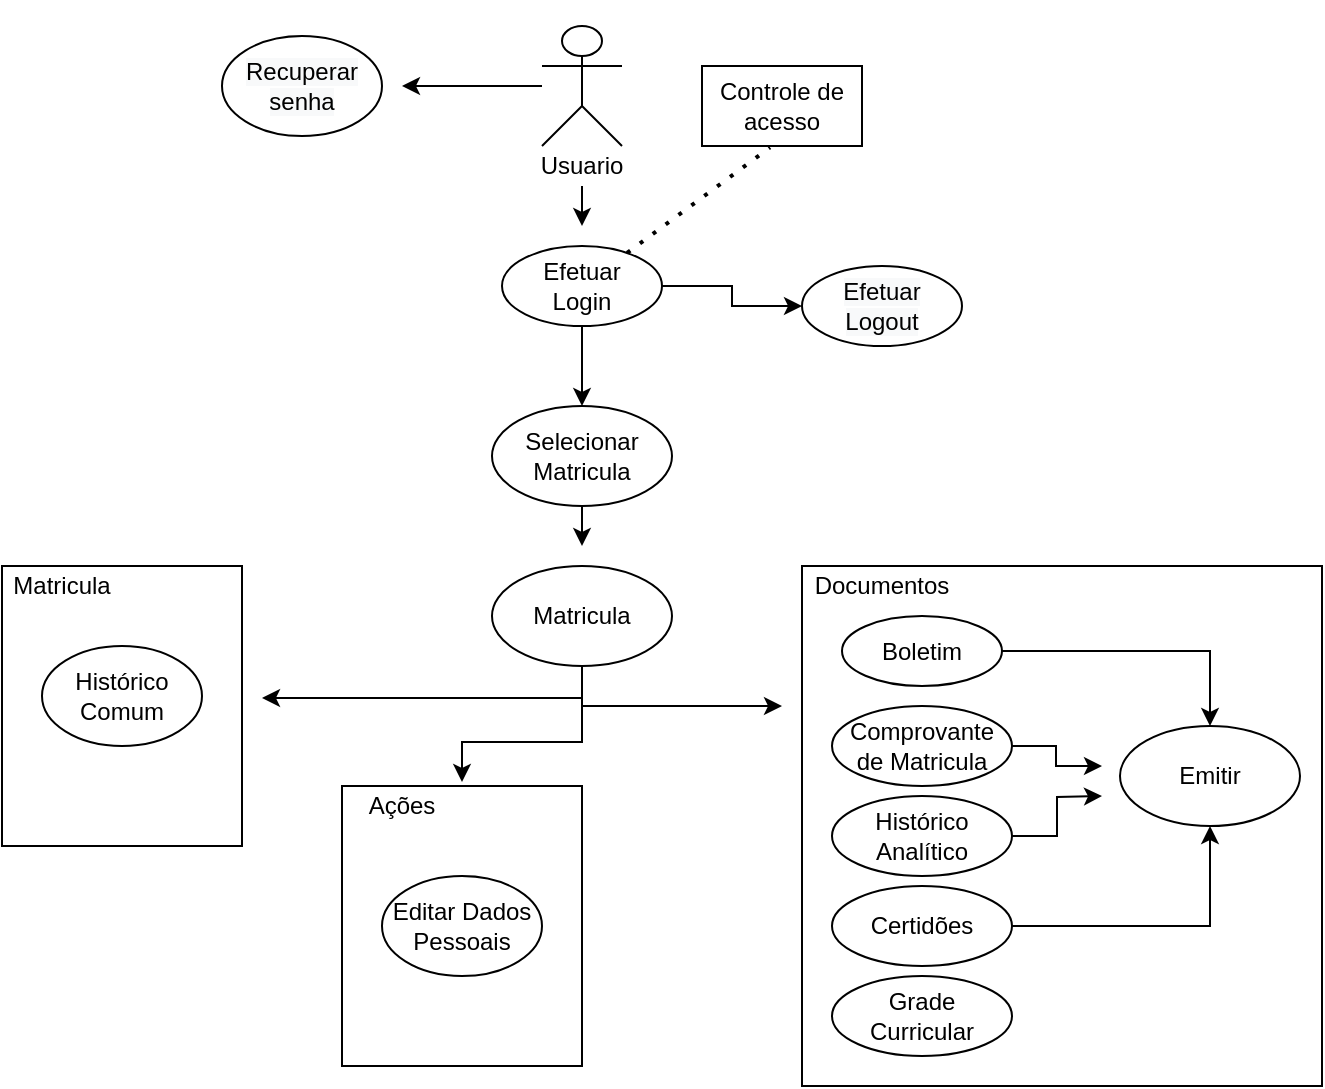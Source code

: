 <mxfile version="14.6.11" type="github">
  <diagram id="OPYDhyZw8JrzDwCMCelt" name="Page-1">
    <mxGraphModel dx="1694" dy="757" grid="1" gridSize="10" guides="1" tooltips="1" connect="1" arrows="1" fold="1" page="1" pageScale="1" pageWidth="827" pageHeight="1169" math="0" shadow="0">
      <root>
        <mxCell id="0" />
        <mxCell id="1" parent="0" />
        <mxCell id="HBqxv1bqDfTO-ePwxY_F-84" value="" style="rounded=0;whiteSpace=wrap;html=1;sketch=0;fontColor=none;" vertex="1" parent="1">
          <mxGeometry x="210" y="350" width="260" height="260" as="geometry" />
        </mxCell>
        <mxCell id="HBqxv1bqDfTO-ePwxY_F-85" value="Documentos" style="text;html=1;strokeColor=none;fillColor=none;align=center;verticalAlign=middle;whiteSpace=wrap;rounded=0;sketch=0;fontColor=none;" vertex="1" parent="1">
          <mxGeometry x="230" y="350" width="40" height="20" as="geometry" />
        </mxCell>
        <mxCell id="HBqxv1bqDfTO-ePwxY_F-82" value="" style="rounded=0;whiteSpace=wrap;html=1;sketch=0;fontColor=none;" vertex="1" parent="1">
          <mxGeometry x="-20" y="460" width="120" height="140" as="geometry" />
        </mxCell>
        <mxCell id="HBqxv1bqDfTO-ePwxY_F-83" value="Ações" style="text;html=1;strokeColor=none;fillColor=none;align=center;verticalAlign=middle;whiteSpace=wrap;rounded=0;sketch=0;fontColor=none;" vertex="1" parent="1">
          <mxGeometry x="-10" y="460" width="40" height="20" as="geometry" />
        </mxCell>
        <mxCell id="HBqxv1bqDfTO-ePwxY_F-80" value="" style="rounded=0;whiteSpace=wrap;html=1;sketch=0;fontColor=none;" vertex="1" parent="1">
          <mxGeometry x="-190" y="350" width="120" height="140" as="geometry" />
        </mxCell>
        <mxCell id="HBqxv1bqDfTO-ePwxY_F-74" style="edgeStyle=orthogonalEdgeStyle;rounded=0;orthogonalLoop=1;jettySize=auto;html=1;fontColor=none;" edge="1" parent="1" source="HBqxv1bqDfTO-ePwxY_F-5">
          <mxGeometry relative="1" as="geometry">
            <mxPoint x="10" y="110" as="targetPoint" />
          </mxGeometry>
        </mxCell>
        <mxCell id="HBqxv1bqDfTO-ePwxY_F-5" value="Actor" style="shape=umlActor;verticalLabelPosition=bottom;verticalAlign=top;outlineConnect=0;fontStyle=1;html=1;noLabel=1;fontColor=none;" vertex="1" parent="1">
          <mxGeometry x="80" y="80" width="40" height="60" as="geometry" />
        </mxCell>
        <mxCell id="HBqxv1bqDfTO-ePwxY_F-73" style="edgeStyle=orthogonalEdgeStyle;rounded=0;orthogonalLoop=1;jettySize=auto;html=1;exitX=0.5;exitY=1;exitDx=0;exitDy=0;fontColor=none;" edge="1" parent="1" source="HBqxv1bqDfTO-ePwxY_F-14">
          <mxGeometry relative="1" as="geometry">
            <mxPoint x="100" y="180" as="targetPoint" />
          </mxGeometry>
        </mxCell>
        <mxCell id="HBqxv1bqDfTO-ePwxY_F-14" value="Usuario" style="text;html=1;strokeColor=none;fillColor=none;align=center;verticalAlign=middle;whiteSpace=wrap;rounded=0;fontColor=none;" vertex="1" parent="1">
          <mxGeometry x="80" y="140" width="40" height="20" as="geometry" />
        </mxCell>
        <mxCell id="HBqxv1bqDfTO-ePwxY_F-31" value="Controle de acesso" style="rounded=0;whiteSpace=wrap;html=1;fontColor=none;" vertex="1" parent="1">
          <mxGeometry x="160" y="100" width="80" height="40" as="geometry" />
        </mxCell>
        <mxCell id="HBqxv1bqDfTO-ePwxY_F-43" value="" style="endArrow=none;dashed=1;html=1;dashPattern=1 3;strokeWidth=2;fontColor=none;entryX=0.425;entryY=1.018;entryDx=0;entryDy=0;entryPerimeter=0;" edge="1" parent="1" source="HBqxv1bqDfTO-ePwxY_F-49" target="HBqxv1bqDfTO-ePwxY_F-31">
          <mxGeometry width="50" height="50" relative="1" as="geometry">
            <mxPoint x="160" y="160" as="sourcePoint" />
            <mxPoint x="210" y="110" as="targetPoint" />
          </mxGeometry>
        </mxCell>
        <mxCell id="HBqxv1bqDfTO-ePwxY_F-45" value="&#xa;&#xa;&lt;span style=&quot;color: rgb(0, 0, 0); font-family: helvetica; font-size: 12px; font-style: normal; font-weight: 400; letter-spacing: normal; text-align: center; text-indent: 0px; text-transform: none; word-spacing: 0px; background-color: rgb(248, 249, 250); display: inline; float: none;&quot;&gt;Efetuar Logout&lt;/span&gt;&#xa;&#xa;" style="ellipse;whiteSpace=wrap;html=1;rounded=0;sketch=0;fontColor=none;" vertex="1" parent="1">
          <mxGeometry x="210" y="200" width="80" height="40" as="geometry" />
        </mxCell>
        <mxCell id="HBqxv1bqDfTO-ePwxY_F-72" style="edgeStyle=orthogonalEdgeStyle;rounded=0;orthogonalLoop=1;jettySize=auto;html=1;entryX=0;entryY=0.5;entryDx=0;entryDy=0;fontColor=none;" edge="1" parent="1" source="HBqxv1bqDfTO-ePwxY_F-49" target="HBqxv1bqDfTO-ePwxY_F-45">
          <mxGeometry relative="1" as="geometry" />
        </mxCell>
        <mxCell id="HBqxv1bqDfTO-ePwxY_F-77" style="edgeStyle=orthogonalEdgeStyle;rounded=0;orthogonalLoop=1;jettySize=auto;html=1;fontColor=none;" edge="1" parent="1" source="HBqxv1bqDfTO-ePwxY_F-49">
          <mxGeometry relative="1" as="geometry">
            <mxPoint x="100" y="270" as="targetPoint" />
          </mxGeometry>
        </mxCell>
        <mxCell id="HBqxv1bqDfTO-ePwxY_F-49" value="Efetuar &lt;br&gt;Login" style="ellipse;whiteSpace=wrap;html=1;rounded=0;sketch=0;fontColor=none;" vertex="1" parent="1">
          <mxGeometry x="60" y="190" width="80" height="40" as="geometry" />
        </mxCell>
        <mxCell id="HBqxv1bqDfTO-ePwxY_F-51" value="&#xa;&#xa;&lt;span style=&quot;color: rgb(0, 0, 0); font-family: helvetica; font-size: 12px; font-style: normal; font-weight: 400; letter-spacing: normal; text-align: center; text-indent: 0px; text-transform: none; word-spacing: 0px; background-color: rgb(248, 249, 250); display: inline; float: none;&quot;&gt;Recuperar senha&lt;/span&gt;&#xa;&#xa;" style="ellipse;whiteSpace=wrap;html=1;rounded=0;sketch=0;fontColor=none;" vertex="1" parent="1">
          <mxGeometry x="-80" y="85" width="80" height="50" as="geometry" />
        </mxCell>
        <mxCell id="HBqxv1bqDfTO-ePwxY_F-62" style="edgeStyle=orthogonalEdgeStyle;rounded=0;orthogonalLoop=1;jettySize=auto;html=1;fontColor=none;" edge="1" parent="1">
          <mxGeometry relative="1" as="geometry">
            <mxPoint x="100" y="375.0" as="sourcePoint" />
            <mxPoint x="-60" y="416" as="targetPoint" />
            <Array as="points">
              <mxPoint x="100" y="416" />
            </Array>
          </mxGeometry>
        </mxCell>
        <mxCell id="HBqxv1bqDfTO-ePwxY_F-63" style="edgeStyle=orthogonalEdgeStyle;rounded=0;orthogonalLoop=1;jettySize=auto;html=1;fontColor=none;" edge="1" parent="1">
          <mxGeometry relative="1" as="geometry">
            <mxPoint x="40" y="458" as="targetPoint" />
            <mxPoint x="100" y="374.0" as="sourcePoint" />
            <Array as="points">
              <mxPoint x="100" y="438" />
              <mxPoint x="40" y="438" />
            </Array>
          </mxGeometry>
        </mxCell>
        <mxCell id="HBqxv1bqDfTO-ePwxY_F-88" style="edgeStyle=orthogonalEdgeStyle;rounded=0;orthogonalLoop=1;jettySize=auto;html=1;fontColor=none;" edge="1" parent="1" source="HBqxv1bqDfTO-ePwxY_F-53">
          <mxGeometry relative="1" as="geometry">
            <mxPoint x="200" y="420" as="targetPoint" />
            <Array as="points">
              <mxPoint x="100" y="420" />
            </Array>
          </mxGeometry>
        </mxCell>
        <mxCell id="HBqxv1bqDfTO-ePwxY_F-53" value="Matricula" style="ellipse;whiteSpace=wrap;html=1;rounded=0;sketch=0;fontColor=none;" vertex="1" parent="1">
          <mxGeometry x="55" y="350" width="90" height="50" as="geometry" />
        </mxCell>
        <mxCell id="HBqxv1bqDfTO-ePwxY_F-57" value="Histórico&lt;br&gt;Comum" style="ellipse;whiteSpace=wrap;html=1;rounded=0;sketch=0;fontColor=none;" vertex="1" parent="1">
          <mxGeometry x="-170" y="390" width="80" height="50" as="geometry" />
        </mxCell>
        <mxCell id="HBqxv1bqDfTO-ePwxY_F-59" value="Editar Dados Pessoais" style="ellipse;whiteSpace=wrap;html=1;rounded=0;sketch=0;fontColor=none;" vertex="1" parent="1">
          <mxGeometry y="505" width="80" height="50" as="geometry" />
        </mxCell>
        <mxCell id="HBqxv1bqDfTO-ePwxY_F-96" style="edgeStyle=orthogonalEdgeStyle;rounded=0;orthogonalLoop=1;jettySize=auto;html=1;exitX=1;exitY=0.5;exitDx=0;exitDy=0;entryX=0.5;entryY=0;entryDx=0;entryDy=0;fontColor=none;" edge="1" parent="1" source="HBqxv1bqDfTO-ePwxY_F-61" target="HBqxv1bqDfTO-ePwxY_F-95">
          <mxGeometry relative="1" as="geometry" />
        </mxCell>
        <mxCell id="HBqxv1bqDfTO-ePwxY_F-61" value="Boletim" style="ellipse;whiteSpace=wrap;html=1;rounded=0;sketch=0;fontColor=none;" vertex="1" parent="1">
          <mxGeometry x="230" y="375" width="80" height="35" as="geometry" />
        </mxCell>
        <mxCell id="HBqxv1bqDfTO-ePwxY_F-79" style="edgeStyle=orthogonalEdgeStyle;rounded=0;orthogonalLoop=1;jettySize=auto;html=1;fontColor=none;" edge="1" parent="1" source="HBqxv1bqDfTO-ePwxY_F-78">
          <mxGeometry relative="1" as="geometry">
            <mxPoint x="100" y="340" as="targetPoint" />
          </mxGeometry>
        </mxCell>
        <mxCell id="HBqxv1bqDfTO-ePwxY_F-78" value="Selecionar Matricula" style="ellipse;whiteSpace=wrap;html=1;rounded=0;sketch=0;fontColor=none;" vertex="1" parent="1">
          <mxGeometry x="55" y="270" width="90" height="50" as="geometry" />
        </mxCell>
        <mxCell id="HBqxv1bqDfTO-ePwxY_F-81" value="Matricula&lt;br&gt;" style="text;html=1;strokeColor=none;fillColor=none;align=center;verticalAlign=middle;whiteSpace=wrap;rounded=0;sketch=0;fontColor=none;" vertex="1" parent="1">
          <mxGeometry x="-180" y="350" width="40" height="20" as="geometry" />
        </mxCell>
        <mxCell id="HBqxv1bqDfTO-ePwxY_F-99" style="edgeStyle=orthogonalEdgeStyle;rounded=0;orthogonalLoop=1;jettySize=auto;html=1;exitX=1;exitY=0.5;exitDx=0;exitDy=0;fontColor=none;" edge="1" parent="1" source="HBqxv1bqDfTO-ePwxY_F-89">
          <mxGeometry relative="1" as="geometry">
            <mxPoint x="360" y="450" as="targetPoint" />
            <Array as="points">
              <mxPoint x="337" y="440" />
              <mxPoint x="337" y="450" />
              <mxPoint x="360" y="450" />
            </Array>
          </mxGeometry>
        </mxCell>
        <mxCell id="HBqxv1bqDfTO-ePwxY_F-89" value="Comprovante de Matricula" style="ellipse;whiteSpace=wrap;html=1;rounded=0;sketch=0;fontColor=none;" vertex="1" parent="1">
          <mxGeometry x="225" y="420" width="90" height="40" as="geometry" />
        </mxCell>
        <mxCell id="HBqxv1bqDfTO-ePwxY_F-98" style="edgeStyle=orthogonalEdgeStyle;rounded=0;orthogonalLoop=1;jettySize=auto;html=1;exitX=1;exitY=0.5;exitDx=0;exitDy=0;fontColor=none;" edge="1" parent="1" source="HBqxv1bqDfTO-ePwxY_F-90">
          <mxGeometry relative="1" as="geometry">
            <mxPoint x="360" y="465" as="targetPoint" />
          </mxGeometry>
        </mxCell>
        <mxCell id="HBqxv1bqDfTO-ePwxY_F-90" value="Histórico Analítico" style="ellipse;whiteSpace=wrap;html=1;rounded=0;sketch=0;fontColor=none;" vertex="1" parent="1">
          <mxGeometry x="225" y="465" width="90" height="40" as="geometry" />
        </mxCell>
        <mxCell id="HBqxv1bqDfTO-ePwxY_F-97" style="edgeStyle=orthogonalEdgeStyle;rounded=0;orthogonalLoop=1;jettySize=auto;html=1;exitX=1;exitY=0.5;exitDx=0;exitDy=0;entryX=0.5;entryY=1;entryDx=0;entryDy=0;fontColor=none;" edge="1" parent="1" source="HBqxv1bqDfTO-ePwxY_F-91" target="HBqxv1bqDfTO-ePwxY_F-95">
          <mxGeometry relative="1" as="geometry" />
        </mxCell>
        <mxCell id="HBqxv1bqDfTO-ePwxY_F-91" value="Certidões" style="ellipse;whiteSpace=wrap;html=1;rounded=0;sketch=0;fontColor=none;" vertex="1" parent="1">
          <mxGeometry x="225" y="510" width="90" height="40" as="geometry" />
        </mxCell>
        <mxCell id="HBqxv1bqDfTO-ePwxY_F-92" value="Grade Curricular" style="ellipse;whiteSpace=wrap;html=1;rounded=0;sketch=0;fontColor=none;" vertex="1" parent="1">
          <mxGeometry x="225" y="555" width="90" height="40" as="geometry" />
        </mxCell>
        <mxCell id="HBqxv1bqDfTO-ePwxY_F-95" value="Emitir" style="ellipse;whiteSpace=wrap;html=1;rounded=0;sketch=0;fontColor=none;" vertex="1" parent="1">
          <mxGeometry x="369" y="430" width="90" height="50" as="geometry" />
        </mxCell>
      </root>
    </mxGraphModel>
  </diagram>
</mxfile>
